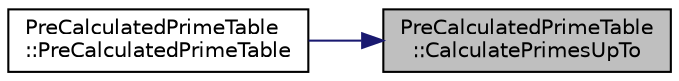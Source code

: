 digraph "PreCalculatedPrimeTable::CalculatePrimesUpTo"
{
 // LATEX_PDF_SIZE
  bgcolor="transparent";
  edge [fontname="Helvetica",fontsize="10",labelfontname="Helvetica",labelfontsize="10"];
  node [fontname="Helvetica",fontsize="10",shape=record];
  rankdir="RL";
  Node1 [label="PreCalculatedPrimeTable\l::CalculatePrimesUpTo",height=0.2,width=0.4,color="black", fillcolor="grey75", style="filled", fontcolor="black",tooltip=" "];
  Node1 -> Node2 [dir="back",color="midnightblue",fontsize="10",style="solid",fontname="Helvetica"];
  Node2 [label="PreCalculatedPrimeTable\l::PreCalculatedPrimeTable",height=0.2,width=0.4,color="black",URL="$classPreCalculatedPrimeTable.html#a6bb947504421e31da70d2c71576be350",tooltip=" "];
}
